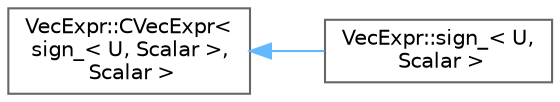 digraph "Graphical Class Hierarchy"
{
 // LATEX_PDF_SIZE
  bgcolor="transparent";
  edge [fontname=Helvetica,fontsize=10,labelfontname=Helvetica,labelfontsize=10];
  node [fontname=Helvetica,fontsize=10,shape=box,height=0.2,width=0.4];
  rankdir="LR";
  Node0 [id="Node000000",label="VecExpr::CVecExpr\<\l sign_\< U, Scalar \>,\l Scalar \>",height=0.2,width=0.4,color="grey40", fillcolor="white", style="filled",URL="$classVecExpr_1_1CVecExpr.html",tooltip=" "];
  Node0 -> Node1 [id="edge472_Node000000_Node000001",dir="back",color="steelblue1",style="solid",tooltip=" "];
  Node1 [id="Node000001",label="VecExpr::sign_\< U,\l Scalar \>",height=0.2,width=0.4,color="grey40", fillcolor="white", style="filled",URL="$classVecExpr_1_1sign__.html",tooltip=" "];
}
